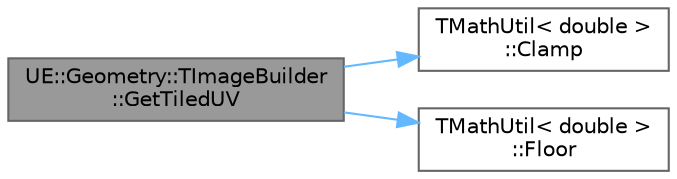 digraph "UE::Geometry::TImageBuilder::GetTiledUV"
{
 // INTERACTIVE_SVG=YES
 // LATEX_PDF_SIZE
  bgcolor="transparent";
  edge [fontname=Helvetica,fontsize=10,labelfontname=Helvetica,labelfontsize=10];
  node [fontname=Helvetica,fontsize=10,shape=box,height=0.2,width=0.4];
  rankdir="LR";
  Node1 [id="Node000001",label="UE::Geometry::TImageBuilder\l::GetTiledUV",height=0.2,width=0.4,color="gray40", fillcolor="grey60", style="filled", fontcolor="black",tooltip=" "];
  Node1 -> Node2 [id="edge1_Node000001_Node000002",color="steelblue1",style="solid",tooltip=" "];
  Node2 [id="Node000002",label="TMathUtil\< double \>\l::Clamp",height=0.2,width=0.4,color="grey40", fillcolor="white", style="filled",URL="$df/d8b/classTMathUtil.html#a5140b8f6ca300865afb4f248051d5b08",tooltip=" "];
  Node1 -> Node3 [id="edge2_Node000001_Node000003",color="steelblue1",style="solid",tooltip=" "];
  Node3 [id="Node000003",label="TMathUtil\< double \>\l::Floor",height=0.2,width=0.4,color="grey40", fillcolor="white", style="filled",URL="$df/d8b/classTMathUtil.html#a5eda2debf12bf9e8d84f708c87eba421",tooltip=" "];
}
